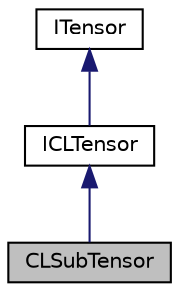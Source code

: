 digraph "CLSubTensor"
{
 // LATEX_PDF_SIZE
  edge [fontname="Helvetica",fontsize="10",labelfontname="Helvetica",labelfontsize="10"];
  node [fontname="Helvetica",fontsize="10",shape=record];
  Node1 [label="CLSubTensor",height=0.2,width=0.4,color="black", fillcolor="grey75", style="filled", fontcolor="black",tooltip="Basic implementation of the OpenCL sub-tensor interface."];
  Node2 -> Node1 [dir="back",color="midnightblue",fontsize="10",style="solid",fontname="Helvetica"];
  Node2 [label="ICLTensor",height=0.2,width=0.4,color="black", fillcolor="white", style="filled",URL="$classarm__compute_1_1_i_c_l_tensor.xhtml",tooltip="Interface for OpenCL tensor."];
  Node3 -> Node2 [dir="back",color="midnightblue",fontsize="10",style="solid",fontname="Helvetica"];
  Node3 [label="ITensor",height=0.2,width=0.4,color="black", fillcolor="white", style="filled",URL="$classarm__compute_1_1_i_tensor.xhtml",tooltip="Interface for CPU tensor."];
}
